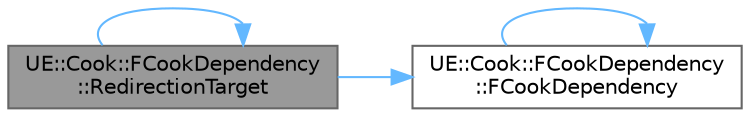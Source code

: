 digraph "UE::Cook::FCookDependency::RedirectionTarget"
{
 // INTERACTIVE_SVG=YES
 // LATEX_PDF_SIZE
  bgcolor="transparent";
  edge [fontname=Helvetica,fontsize=10,labelfontname=Helvetica,labelfontsize=10];
  node [fontname=Helvetica,fontsize=10,shape=box,height=0.2,width=0.4];
  rankdir="LR";
  Node1 [id="Node000001",label="UE::Cook::FCookDependency\l::RedirectionTarget",height=0.2,width=0.4,color="gray40", fillcolor="grey60", style="filled", fontcolor="black",tooltip="Adds a dependency on the ObjectRedirectors and CoreRedirects that affect the given PackageName."];
  Node1 -> Node2 [id="edge1_Node000001_Node000002",color="steelblue1",style="solid",tooltip=" "];
  Node2 [id="Node000002",label="UE::Cook::FCookDependency\l::FCookDependency",height=0.2,width=0.4,color="grey40", fillcolor="white", style="filled",URL="$d4/d80/classUE_1_1Cook_1_1FCookDependency.html#abab00bcfb0055bb3e4837f9b6394f1d3",tooltip="Construct an empty dependency; it will never be invalidated."];
  Node2 -> Node2 [id="edge2_Node000002_Node000002",color="steelblue1",style="solid",tooltip=" "];
  Node1 -> Node1 [id="edge3_Node000001_Node000001",color="steelblue1",style="solid",tooltip=" "];
}
